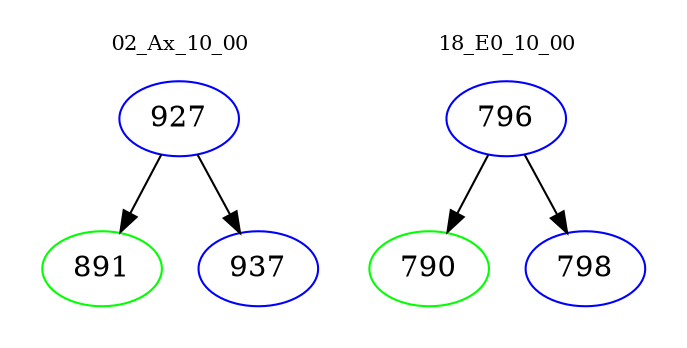 digraph{
subgraph cluster_0 {
color = white
label = "02_Ax_10_00";
fontsize=10;
T0_927 [label="927", color="blue"]
T0_927 -> T0_891 [color="black"]
T0_891 [label="891", color="green"]
T0_927 -> T0_937 [color="black"]
T0_937 [label="937", color="blue"]
}
subgraph cluster_1 {
color = white
label = "18_E0_10_00";
fontsize=10;
T1_796 [label="796", color="blue"]
T1_796 -> T1_790 [color="black"]
T1_790 [label="790", color="green"]
T1_796 -> T1_798 [color="black"]
T1_798 [label="798", color="blue"]
}
}
